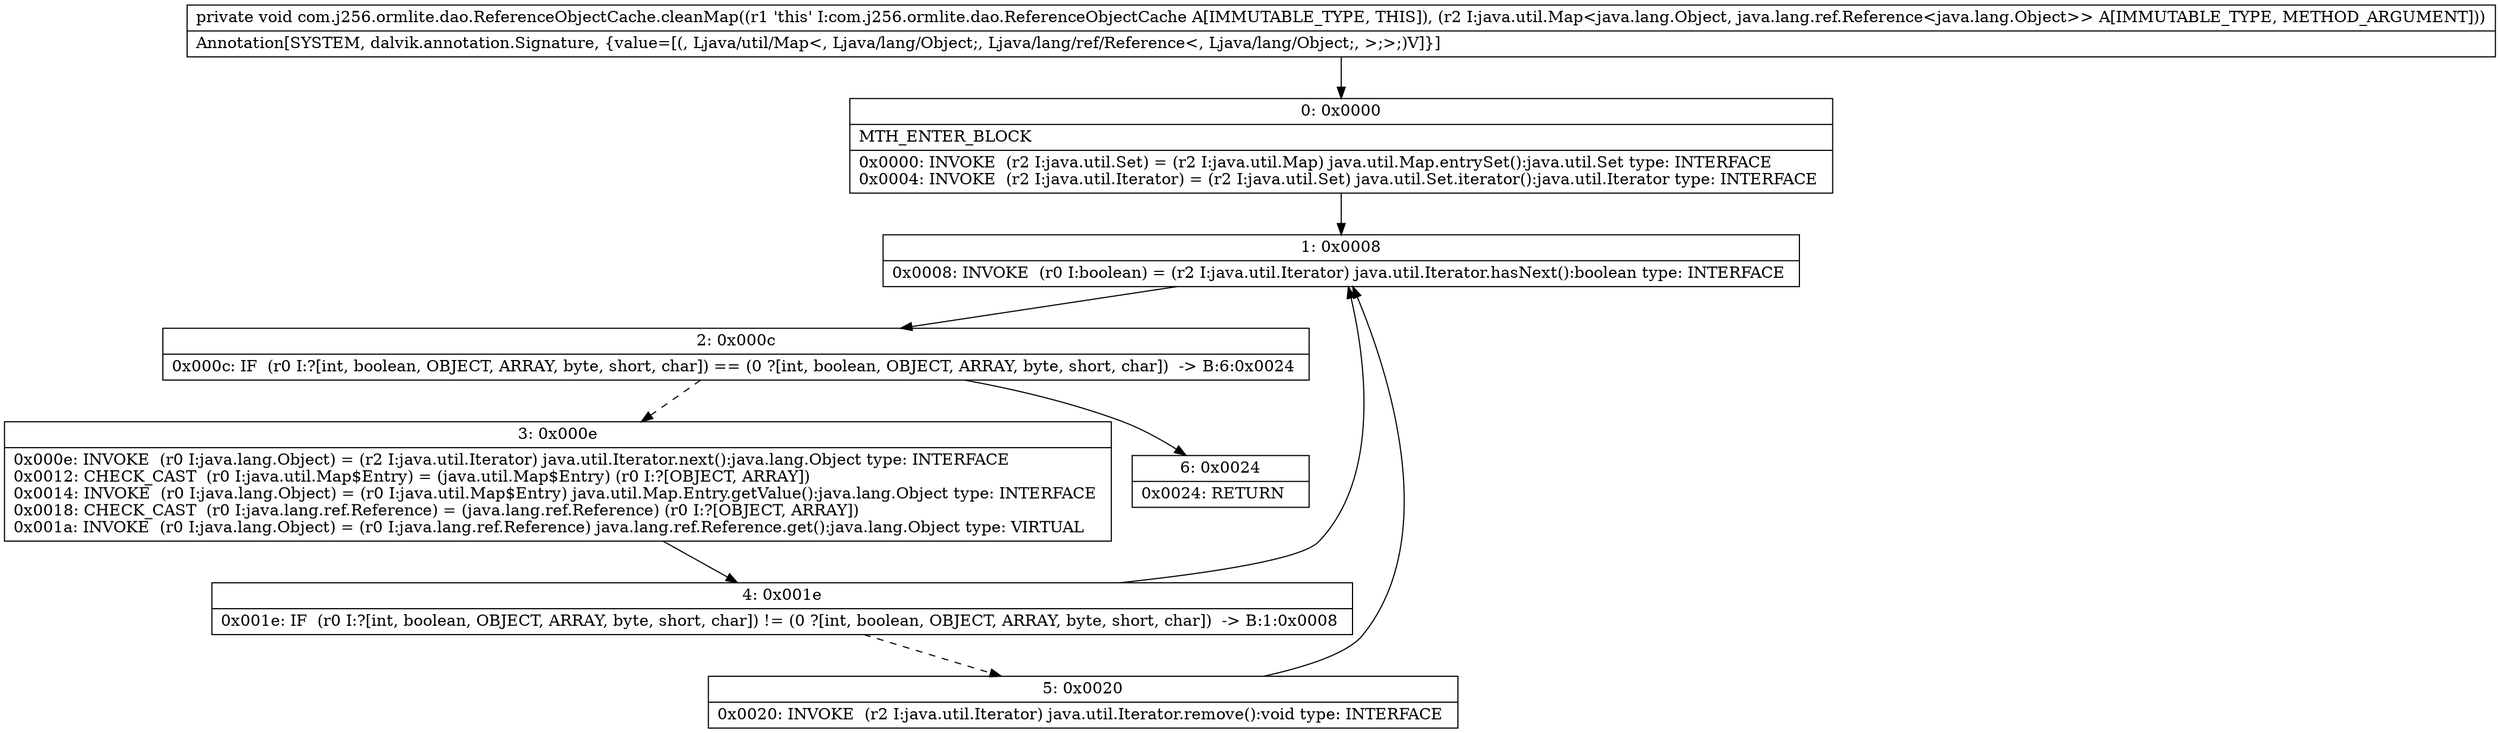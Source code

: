 digraph "CFG forcom.j256.ormlite.dao.ReferenceObjectCache.cleanMap(Ljava\/util\/Map;)V" {
Node_0 [shape=record,label="{0\:\ 0x0000|MTH_ENTER_BLOCK\l|0x0000: INVOKE  (r2 I:java.util.Set) = (r2 I:java.util.Map) java.util.Map.entrySet():java.util.Set type: INTERFACE \l0x0004: INVOKE  (r2 I:java.util.Iterator) = (r2 I:java.util.Set) java.util.Set.iterator():java.util.Iterator type: INTERFACE \l}"];
Node_1 [shape=record,label="{1\:\ 0x0008|0x0008: INVOKE  (r0 I:boolean) = (r2 I:java.util.Iterator) java.util.Iterator.hasNext():boolean type: INTERFACE \l}"];
Node_2 [shape=record,label="{2\:\ 0x000c|0x000c: IF  (r0 I:?[int, boolean, OBJECT, ARRAY, byte, short, char]) == (0 ?[int, boolean, OBJECT, ARRAY, byte, short, char])  \-\> B:6:0x0024 \l}"];
Node_3 [shape=record,label="{3\:\ 0x000e|0x000e: INVOKE  (r0 I:java.lang.Object) = (r2 I:java.util.Iterator) java.util.Iterator.next():java.lang.Object type: INTERFACE \l0x0012: CHECK_CAST  (r0 I:java.util.Map$Entry) = (java.util.Map$Entry) (r0 I:?[OBJECT, ARRAY]) \l0x0014: INVOKE  (r0 I:java.lang.Object) = (r0 I:java.util.Map$Entry) java.util.Map.Entry.getValue():java.lang.Object type: INTERFACE \l0x0018: CHECK_CAST  (r0 I:java.lang.ref.Reference) = (java.lang.ref.Reference) (r0 I:?[OBJECT, ARRAY]) \l0x001a: INVOKE  (r0 I:java.lang.Object) = (r0 I:java.lang.ref.Reference) java.lang.ref.Reference.get():java.lang.Object type: VIRTUAL \l}"];
Node_4 [shape=record,label="{4\:\ 0x001e|0x001e: IF  (r0 I:?[int, boolean, OBJECT, ARRAY, byte, short, char]) != (0 ?[int, boolean, OBJECT, ARRAY, byte, short, char])  \-\> B:1:0x0008 \l}"];
Node_5 [shape=record,label="{5\:\ 0x0020|0x0020: INVOKE  (r2 I:java.util.Iterator) java.util.Iterator.remove():void type: INTERFACE \l}"];
Node_6 [shape=record,label="{6\:\ 0x0024|0x0024: RETURN   \l}"];
MethodNode[shape=record,label="{private void com.j256.ormlite.dao.ReferenceObjectCache.cleanMap((r1 'this' I:com.j256.ormlite.dao.ReferenceObjectCache A[IMMUTABLE_TYPE, THIS]), (r2 I:java.util.Map\<java.lang.Object, java.lang.ref.Reference\<java.lang.Object\>\> A[IMMUTABLE_TYPE, METHOD_ARGUMENT]))  | Annotation[SYSTEM, dalvik.annotation.Signature, \{value=[(, Ljava\/util\/Map\<, Ljava\/lang\/Object;, Ljava\/lang\/ref\/Reference\<, Ljava\/lang\/Object;, \>;\>;)V]\}]\l}"];
MethodNode -> Node_0;
Node_0 -> Node_1;
Node_1 -> Node_2;
Node_2 -> Node_3[style=dashed];
Node_2 -> Node_6;
Node_3 -> Node_4;
Node_4 -> Node_1;
Node_4 -> Node_5[style=dashed];
Node_5 -> Node_1;
}

